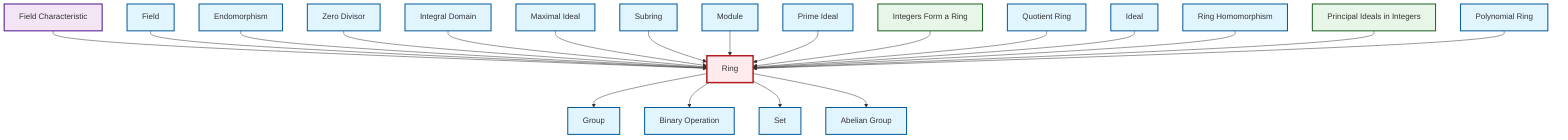 graph TD
    classDef definition fill:#e1f5fe,stroke:#01579b,stroke-width:2px
    classDef theorem fill:#f3e5f5,stroke:#4a148c,stroke-width:2px
    classDef axiom fill:#fff3e0,stroke:#e65100,stroke-width:2px
    classDef example fill:#e8f5e9,stroke:#1b5e20,stroke-width:2px
    classDef current fill:#ffebee,stroke:#b71c1c,stroke-width:3px
    def-subring["Subring"]:::definition
    ex-principal-ideal["Principal Ideals in Integers"]:::example
    def-binary-operation["Binary Operation"]:::definition
    def-module["Module"]:::definition
    def-integral-domain["Integral Domain"]:::definition
    ex-integers-ring["Integers Form a Ring"]:::example
    def-endomorphism["Endomorphism"]:::definition
    def-set["Set"]:::definition
    def-zero-divisor["Zero Divisor"]:::definition
    def-group["Group"]:::definition
    def-maximal-ideal["Maximal Ideal"]:::definition
    def-ring-homomorphism["Ring Homomorphism"]:::definition
    def-field["Field"]:::definition
    thm-field-characteristic["Field Characteristic"]:::theorem
    def-ideal["Ideal"]:::definition
    def-prime-ideal["Prime Ideal"]:::definition
    def-polynomial-ring["Polynomial Ring"]:::definition
    def-abelian-group["Abelian Group"]:::definition
    def-quotient-ring["Quotient Ring"]:::definition
    def-ring["Ring"]:::definition
    thm-field-characteristic --> def-ring
    def-field --> def-ring
    def-ring --> def-group
    def-endomorphism --> def-ring
    def-ring --> def-binary-operation
    def-zero-divisor --> def-ring
    def-integral-domain --> def-ring
    def-maximal-ideal --> def-ring
    def-subring --> def-ring
    def-module --> def-ring
    def-prime-ideal --> def-ring
    def-ring --> def-set
    ex-integers-ring --> def-ring
    def-quotient-ring --> def-ring
    def-ideal --> def-ring
    def-ring-homomorphism --> def-ring
    ex-principal-ideal --> def-ring
    def-ring --> def-abelian-group
    def-polynomial-ring --> def-ring
    class def-ring current